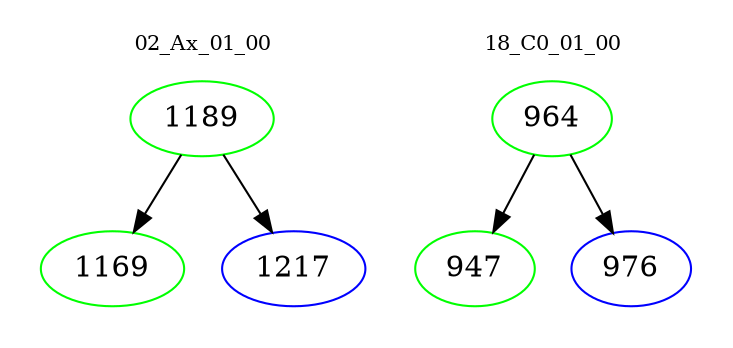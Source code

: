 digraph{
subgraph cluster_0 {
color = white
label = "02_Ax_01_00";
fontsize=10;
T0_1189 [label="1189", color="green"]
T0_1189 -> T0_1169 [color="black"]
T0_1169 [label="1169", color="green"]
T0_1189 -> T0_1217 [color="black"]
T0_1217 [label="1217", color="blue"]
}
subgraph cluster_1 {
color = white
label = "18_C0_01_00";
fontsize=10;
T1_964 [label="964", color="green"]
T1_964 -> T1_947 [color="black"]
T1_947 [label="947", color="green"]
T1_964 -> T1_976 [color="black"]
T1_976 [label="976", color="blue"]
}
}
